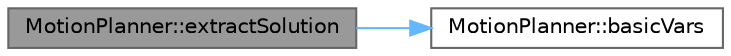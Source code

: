 digraph "MotionPlanner::extractSolution"
{
 // LATEX_PDF_SIZE
  bgcolor="transparent";
  edge [fontname=Helvetica,fontsize=10,labelfontname=Helvetica,labelfontsize=10];
  node [fontname=Helvetica,fontsize=10,shape=box,height=0.2,width=0.4];
  rankdir="LR";
  Node1 [label="MotionPlanner::extractSolution",height=0.2,width=0.4,color="gray40", fillcolor="grey60", style="filled", fontcolor="black",tooltip=" "];
  Node1 -> Node2 [color="steelblue1",style="solid"];
  Node2 [label="MotionPlanner::basicVars",height=0.2,width=0.4,color="grey40", fillcolor="white", style="filled",URL="$namespace_motion_planner.html#afca784c48c1f2c8cc281da274b927ac7",tooltip=" "];
}
